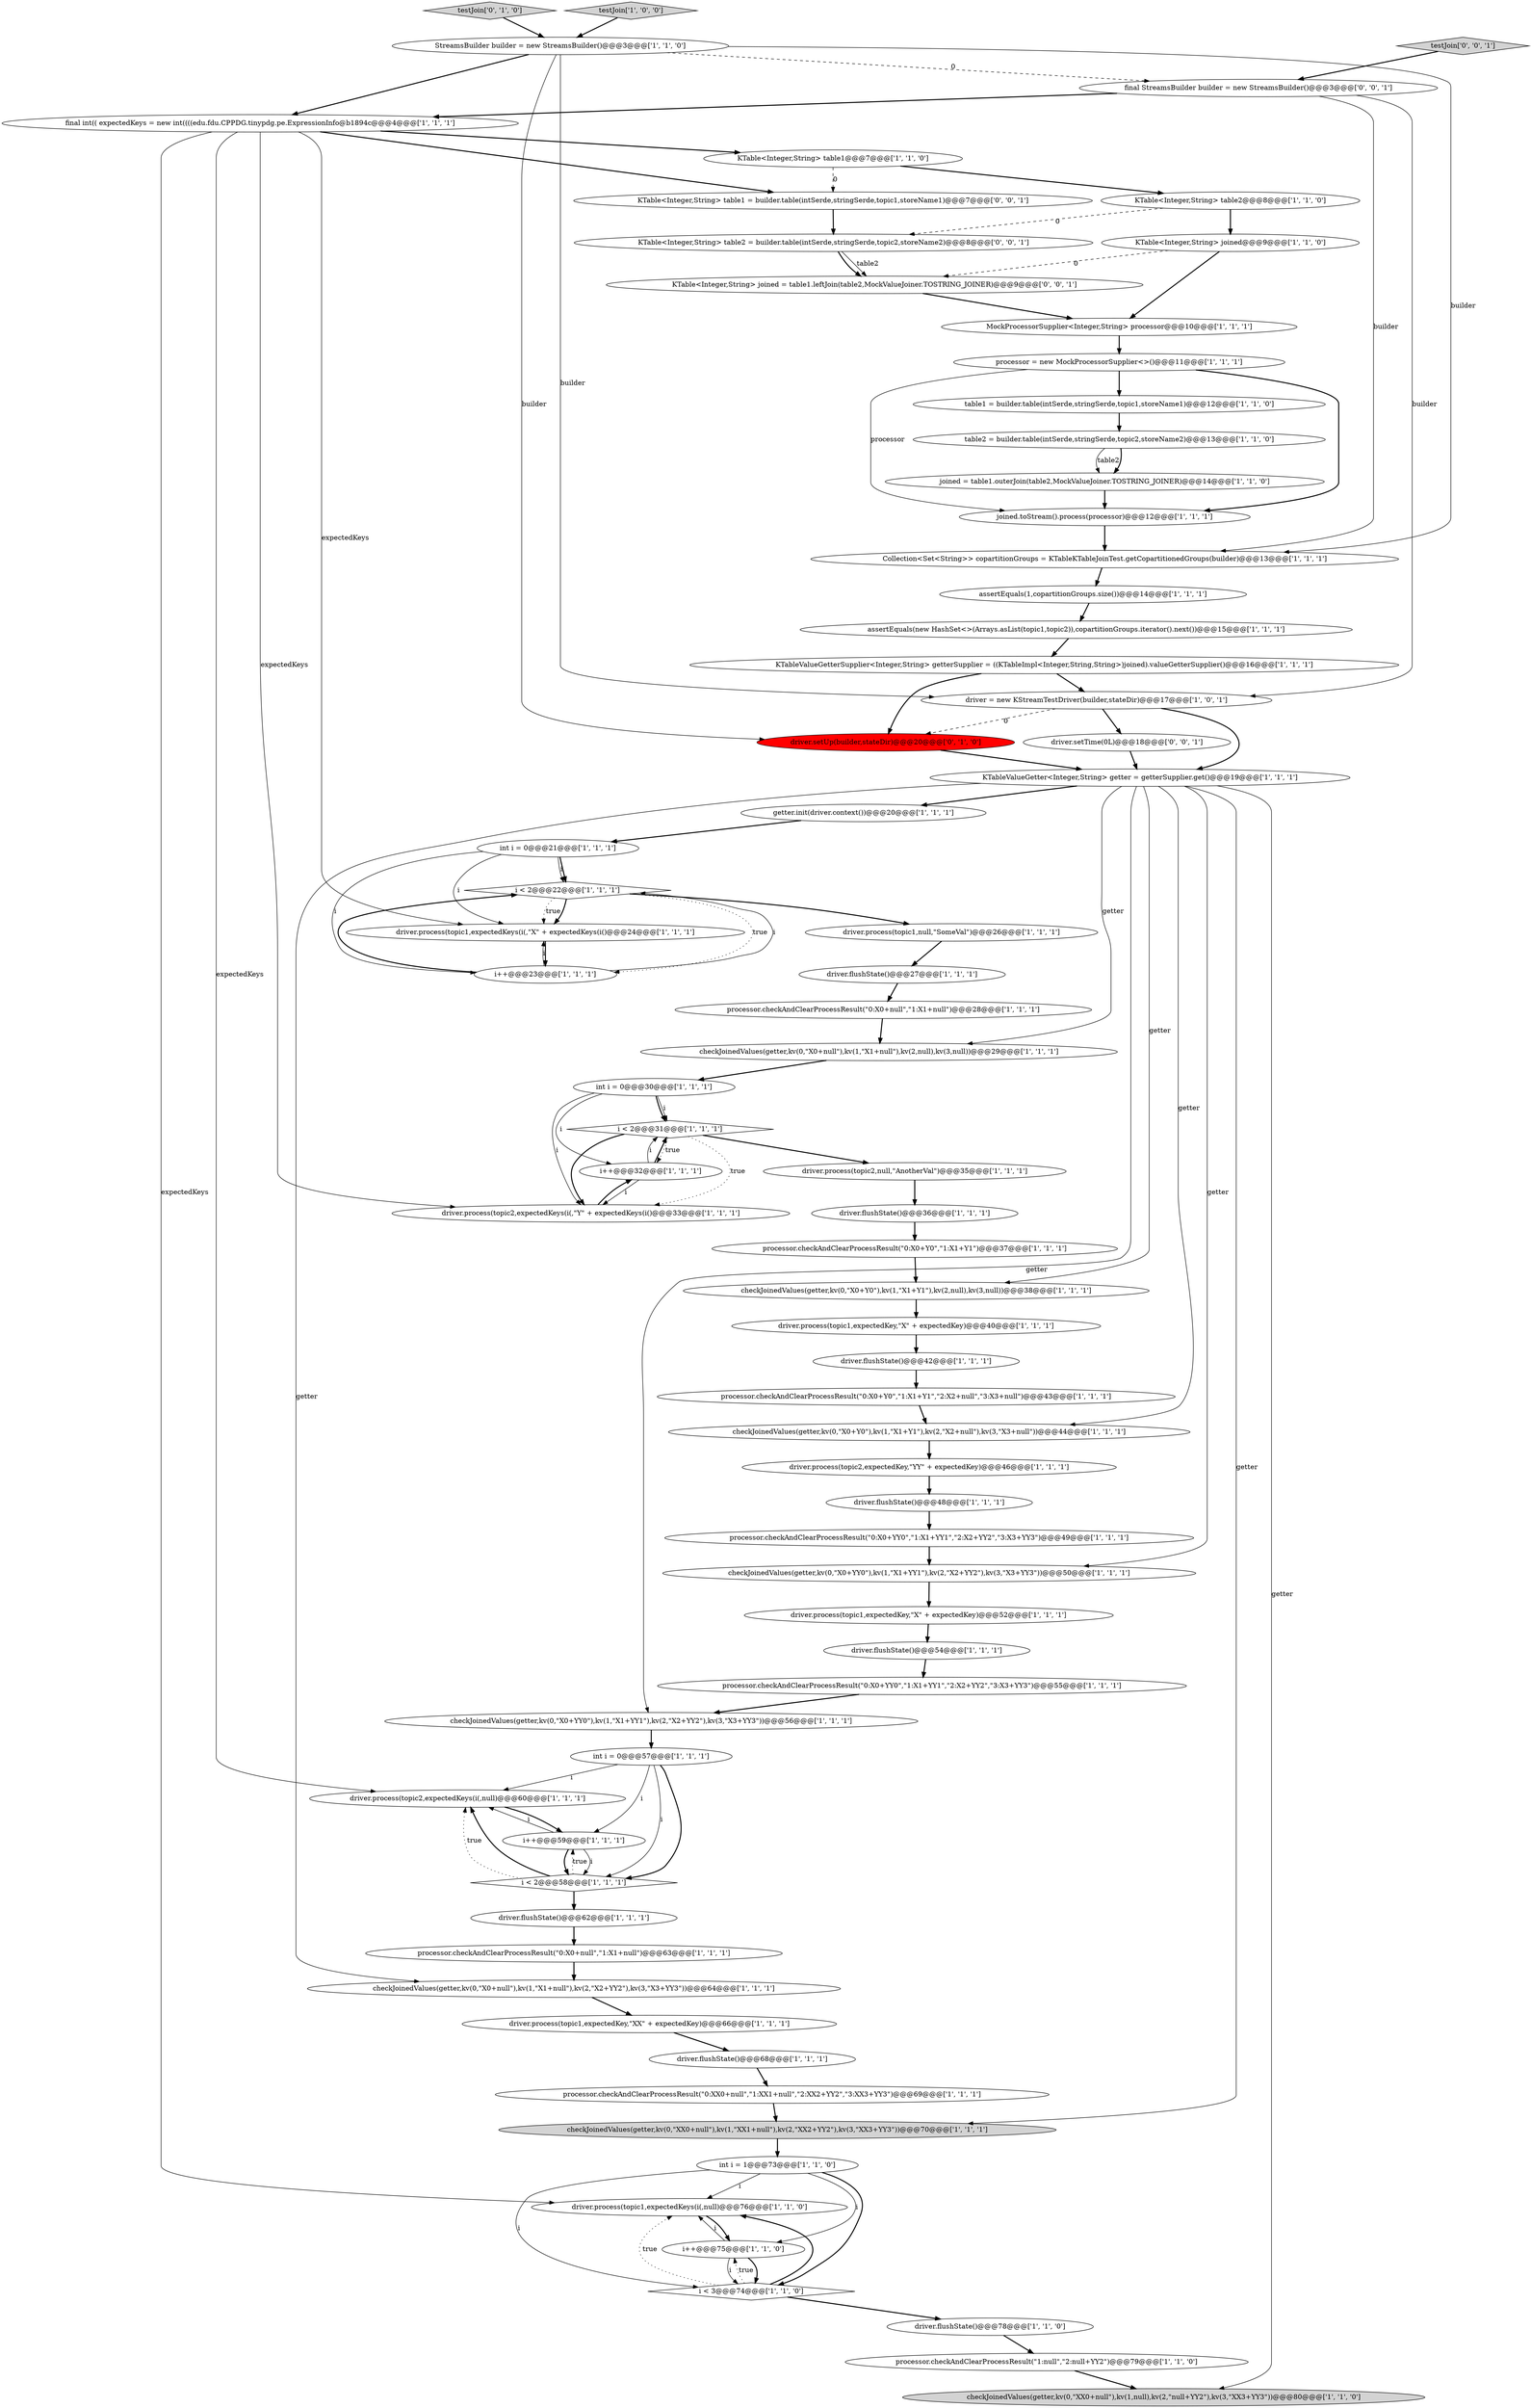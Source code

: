 digraph {
64 [style = filled, label = "driver.flushState()@@@68@@@['1', '1', '1']", fillcolor = white, shape = ellipse image = "AAA0AAABBB1BBB"];
37 [style = filled, label = "int i = 0@@@57@@@['1', '1', '1']", fillcolor = white, shape = ellipse image = "AAA0AAABBB1BBB"];
12 [style = filled, label = "driver.process(topic1,expectedKey,\"X\" + expectedKey)@@@40@@@['1', '1', '1']", fillcolor = white, shape = ellipse image = "AAA0AAABBB1BBB"];
55 [style = filled, label = "int i = 0@@@21@@@['1', '1', '1']", fillcolor = white, shape = ellipse image = "AAA0AAABBB1BBB"];
27 [style = filled, label = "checkJoinedValues(getter,kv(0,\"X0+null\"),kv(1,\"X1+null\"),kv(2,\"X2+YY2\"),kv(3,\"X3+YY3\"))@@@64@@@['1', '1', '1']", fillcolor = white, shape = ellipse image = "AAA0AAABBB1BBB"];
33 [style = filled, label = "joined = table1.outerJoin(table2,MockValueJoiner.TOSTRING_JOINER)@@@14@@@['1', '1', '0']", fillcolor = white, shape = ellipse image = "AAA0AAABBB1BBB"];
54 [style = filled, label = "processor.checkAndClearProcessResult(\"0:X0+YY0\",\"1:X1+YY1\",\"2:X2+YY2\",\"3:X3+YY3\")@@@55@@@['1', '1', '1']", fillcolor = white, shape = ellipse image = "AAA0AAABBB1BBB"];
1 [style = filled, label = "processor.checkAndClearProcessResult(\"1:null\",\"2:null+YY2\")@@@79@@@['1', '1', '0']", fillcolor = white, shape = ellipse image = "AAA0AAABBB1BBB"];
9 [style = filled, label = "driver.process(topic1,expectedKey,\"X\" + expectedKey)@@@52@@@['1', '1', '1']", fillcolor = white, shape = ellipse image = "AAA0AAABBB1BBB"];
18 [style = filled, label = "final int(( expectedKeys = new int((((edu.fdu.CPPDG.tinypdg.pe.ExpressionInfo@b1894c@@@4@@@['1', '1', '1']", fillcolor = white, shape = ellipse image = "AAA0AAABBB1BBB"];
50 [style = filled, label = "checkJoinedValues(getter,kv(0,\"X0+YY0\"),kv(1,\"X1+YY1\"),kv(2,\"X2+YY2\"),kv(3,\"X3+YY3\"))@@@50@@@['1', '1', '1']", fillcolor = white, shape = ellipse image = "AAA0AAABBB1BBB"];
5 [style = filled, label = "checkJoinedValues(getter,kv(0,\"XX0+null\"),kv(1,null),kv(2,\"null+YY2\"),kv(3,\"XX3+YY3\"))@@@80@@@['1', '1', '0']", fillcolor = lightgray, shape = ellipse image = "AAA0AAABBB1BBB"];
66 [style = filled, label = "testJoin['0', '1', '0']", fillcolor = lightgray, shape = diamond image = "AAA0AAABBB2BBB"];
63 [style = filled, label = "driver.process(topic2,expectedKeys(i(,null)@@@60@@@['1', '1', '1']", fillcolor = white, shape = ellipse image = "AAA0AAABBB1BBB"];
61 [style = filled, label = "assertEquals(new HashSet<>(Arrays.asList(topic1,topic2)),copartitionGroups.iterator().next())@@@15@@@['1', '1', '1']", fillcolor = white, shape = ellipse image = "AAA0AAABBB1BBB"];
26 [style = filled, label = "assertEquals(1,copartitionGroups.size())@@@14@@@['1', '1', '1']", fillcolor = white, shape = ellipse image = "AAA0AAABBB1BBB"];
34 [style = filled, label = "driver.flushState()@@@54@@@['1', '1', '1']", fillcolor = white, shape = ellipse image = "AAA0AAABBB1BBB"];
38 [style = filled, label = "driver.flushState()@@@48@@@['1', '1', '1']", fillcolor = white, shape = ellipse image = "AAA0AAABBB1BBB"];
42 [style = filled, label = "processor.checkAndClearProcessResult(\"0:X0+Y0\",\"1:X1+Y1\")@@@37@@@['1', '1', '1']", fillcolor = white, shape = ellipse image = "AAA0AAABBB1BBB"];
19 [style = filled, label = "driver.process(topic1,expectedKeys(i(,null)@@@76@@@['1', '1', '0']", fillcolor = white, shape = ellipse image = "AAA0AAABBB1BBB"];
45 [style = filled, label = "checkJoinedValues(getter,kv(0,\"XX0+null\"),kv(1,\"XX1+null\"),kv(2,\"XX2+YY2\"),kv(3,\"XX3+YY3\"))@@@70@@@['1', '1', '1']", fillcolor = lightgray, shape = ellipse image = "AAA0AAABBB1BBB"];
48 [style = filled, label = "i < 2@@@22@@@['1', '1', '1']", fillcolor = white, shape = diamond image = "AAA0AAABBB1BBB"];
72 [style = filled, label = "final StreamsBuilder builder = new StreamsBuilder()@@@3@@@['0', '0', '1']", fillcolor = white, shape = ellipse image = "AAA0AAABBB3BBB"];
43 [style = filled, label = "driver.process(topic1,expectedKey,\"XX\" + expectedKey)@@@66@@@['1', '1', '1']", fillcolor = white, shape = ellipse image = "AAA0AAABBB1BBB"];
13 [style = filled, label = "driver.process(topic1,expectedKeys(i(,\"X\" + expectedKeys(i()@@@24@@@['1', '1', '1']", fillcolor = white, shape = ellipse image = "AAA0AAABBB1BBB"];
28 [style = filled, label = "testJoin['1', '0', '0']", fillcolor = lightgray, shape = diamond image = "AAA0AAABBB1BBB"];
53 [style = filled, label = "getter.init(driver.context())@@@20@@@['1', '1', '1']", fillcolor = white, shape = ellipse image = "AAA0AAABBB1BBB"];
22 [style = filled, label = "processor.checkAndClearProcessResult(\"0:X0+null\",\"1:X1+null\")@@@63@@@['1', '1', '1']", fillcolor = white, shape = ellipse image = "AAA0AAABBB1BBB"];
29 [style = filled, label = "driver.flushState()@@@62@@@['1', '1', '1']", fillcolor = white, shape = ellipse image = "AAA0AAABBB1BBB"];
56 [style = filled, label = "int i = 0@@@30@@@['1', '1', '1']", fillcolor = white, shape = ellipse image = "AAA0AAABBB1BBB"];
44 [style = filled, label = "checkJoinedValues(getter,kv(0,\"X0+null\"),kv(1,\"X1+null\"),kv(2,null),kv(3,null))@@@29@@@['1', '1', '1']", fillcolor = white, shape = ellipse image = "AAA0AAABBB1BBB"];
2 [style = filled, label = "driver.process(topic2,expectedKey,\"YY\" + expectedKey)@@@46@@@['1', '1', '1']", fillcolor = white, shape = ellipse image = "AAA0AAABBB1BBB"];
32 [style = filled, label = "i++@@@75@@@['1', '1', '0']", fillcolor = white, shape = ellipse image = "AAA0AAABBB1BBB"];
46 [style = filled, label = "i < 2@@@31@@@['1', '1', '1']", fillcolor = white, shape = diamond image = "AAA0AAABBB1BBB"];
62 [style = filled, label = "checkJoinedValues(getter,kv(0,\"X0+Y0\"),kv(1,\"X1+Y1\"),kv(2,null),kv(3,null))@@@38@@@['1', '1', '1']", fillcolor = white, shape = ellipse image = "AAA0AAABBB1BBB"];
8 [style = filled, label = "driver = new KStreamTestDriver(builder,stateDir)@@@17@@@['1', '0', '1']", fillcolor = white, shape = ellipse image = "AAA0AAABBB1BBB"];
0 [style = filled, label = "int i = 1@@@73@@@['1', '1', '0']", fillcolor = white, shape = ellipse image = "AAA0AAABBB1BBB"];
25 [style = filled, label = "i++@@@32@@@['1', '1', '1']", fillcolor = white, shape = ellipse image = "AAA0AAABBB1BBB"];
23 [style = filled, label = "processor.checkAndClearProcessResult(\"0:X0+null\",\"1:X1+null\")@@@28@@@['1', '1', '1']", fillcolor = white, shape = ellipse image = "AAA0AAABBB1BBB"];
59 [style = filled, label = "i++@@@59@@@['1', '1', '1']", fillcolor = white, shape = ellipse image = "AAA0AAABBB1BBB"];
65 [style = filled, label = "driver.setUp(builder,stateDir)@@@20@@@['0', '1', '0']", fillcolor = red, shape = ellipse image = "AAA1AAABBB2BBB"];
15 [style = filled, label = "KTable<Integer,String> table2@@@8@@@['1', '1', '0']", fillcolor = white, shape = ellipse image = "AAA0AAABBB1BBB"];
21 [style = filled, label = "table2 = builder.table(intSerde,stringSerde,topic2,storeName2)@@@13@@@['1', '1', '0']", fillcolor = white, shape = ellipse image = "AAA0AAABBB1BBB"];
58 [style = filled, label = "KTableValueGetter<Integer,String> getter = getterSupplier.get()@@@19@@@['1', '1', '1']", fillcolor = white, shape = ellipse image = "AAA0AAABBB1BBB"];
3 [style = filled, label = "checkJoinedValues(getter,kv(0,\"X0+Y0\"),kv(1,\"X1+Y1\"),kv(2,\"X2+null\"),kv(3,\"X3+null\"))@@@44@@@['1', '1', '1']", fillcolor = white, shape = ellipse image = "AAA0AAABBB1BBB"];
4 [style = filled, label = "joined.toStream().process(processor)@@@12@@@['1', '1', '1']", fillcolor = white, shape = ellipse image = "AAA0AAABBB1BBB"];
11 [style = filled, label = "processor.checkAndClearProcessResult(\"0:X0+YY0\",\"1:X1+YY1\",\"2:X2+YY2\",\"3:X3+YY3\")@@@49@@@['1', '1', '1']", fillcolor = white, shape = ellipse image = "AAA0AAABBB1BBB"];
14 [style = filled, label = "i++@@@23@@@['1', '1', '1']", fillcolor = white, shape = ellipse image = "AAA0AAABBB1BBB"];
41 [style = filled, label = "processor = new MockProcessorSupplier<>()@@@11@@@['1', '1', '1']", fillcolor = white, shape = ellipse image = "AAA0AAABBB1BBB"];
6 [style = filled, label = "driver.flushState()@@@27@@@['1', '1', '1']", fillcolor = white, shape = ellipse image = "AAA0AAABBB1BBB"];
7 [style = filled, label = "KTableValueGetterSupplier<Integer,String> getterSupplier = ((KTableImpl<Integer,String,String>)joined).valueGetterSupplier()@@@16@@@['1', '1', '1']", fillcolor = white, shape = ellipse image = "AAA0AAABBB1BBB"];
20 [style = filled, label = "i < 3@@@74@@@['1', '1', '0']", fillcolor = white, shape = diamond image = "AAA0AAABBB1BBB"];
24 [style = filled, label = "MockProcessorSupplier<Integer,String> processor@@@10@@@['1', '1', '1']", fillcolor = white, shape = ellipse image = "AAA0AAABBB1BBB"];
68 [style = filled, label = "driver.setTime(0L)@@@18@@@['0', '0', '1']", fillcolor = white, shape = ellipse image = "AAA0AAABBB3BBB"];
31 [style = filled, label = "driver.process(topic1,null,\"SomeVal\")@@@26@@@['1', '1', '1']", fillcolor = white, shape = ellipse image = "AAA0AAABBB1BBB"];
57 [style = filled, label = "driver.process(topic2,null,\"AnotherVal\")@@@35@@@['1', '1', '1']", fillcolor = white, shape = ellipse image = "AAA0AAABBB1BBB"];
70 [style = filled, label = "testJoin['0', '0', '1']", fillcolor = lightgray, shape = diamond image = "AAA0AAABBB3BBB"];
10 [style = filled, label = "i < 2@@@58@@@['1', '1', '1']", fillcolor = white, shape = diamond image = "AAA0AAABBB1BBB"];
47 [style = filled, label = "KTable<Integer,String> table1@@@7@@@['1', '1', '0']", fillcolor = white, shape = ellipse image = "AAA0AAABBB1BBB"];
51 [style = filled, label = "Collection<Set<String>> copartitionGroups = KTableKTableJoinTest.getCopartitionedGroups(builder)@@@13@@@['1', '1', '1']", fillcolor = white, shape = ellipse image = "AAA0AAABBB1BBB"];
36 [style = filled, label = "processor.checkAndClearProcessResult(\"0:X0+Y0\",\"1:X1+Y1\",\"2:X2+null\",\"3:X3+null\")@@@43@@@['1', '1', '1']", fillcolor = white, shape = ellipse image = "AAA0AAABBB1BBB"];
49 [style = filled, label = "driver.flushState()@@@42@@@['1', '1', '1']", fillcolor = white, shape = ellipse image = "AAA0AAABBB1BBB"];
69 [style = filled, label = "KTable<Integer,String> joined = table1.leftJoin(table2,MockValueJoiner.TOSTRING_JOINER)@@@9@@@['0', '0', '1']", fillcolor = white, shape = ellipse image = "AAA0AAABBB3BBB"];
60 [style = filled, label = "driver.process(topic2,expectedKeys(i(,\"Y\" + expectedKeys(i()@@@33@@@['1', '1', '1']", fillcolor = white, shape = ellipse image = "AAA0AAABBB1BBB"];
30 [style = filled, label = "driver.flushState()@@@36@@@['1', '1', '1']", fillcolor = white, shape = ellipse image = "AAA0AAABBB1BBB"];
35 [style = filled, label = "table1 = builder.table(intSerde,stringSerde,topic1,storeName1)@@@12@@@['1', '1', '0']", fillcolor = white, shape = ellipse image = "AAA0AAABBB1BBB"];
39 [style = filled, label = "driver.flushState()@@@78@@@['1', '1', '0']", fillcolor = white, shape = ellipse image = "AAA0AAABBB1BBB"];
40 [style = filled, label = "checkJoinedValues(getter,kv(0,\"X0+YY0\"),kv(1,\"X1+YY1\"),kv(2,\"X2+YY2\"),kv(3,\"X3+YY3\"))@@@56@@@['1', '1', '1']", fillcolor = white, shape = ellipse image = "AAA0AAABBB1BBB"];
17 [style = filled, label = "StreamsBuilder builder = new StreamsBuilder()@@@3@@@['1', '1', '0']", fillcolor = white, shape = ellipse image = "AAA0AAABBB1BBB"];
67 [style = filled, label = "KTable<Integer,String> table1 = builder.table(intSerde,stringSerde,topic1,storeName1)@@@7@@@['0', '0', '1']", fillcolor = white, shape = ellipse image = "AAA0AAABBB3BBB"];
71 [style = filled, label = "KTable<Integer,String> table2 = builder.table(intSerde,stringSerde,topic2,storeName2)@@@8@@@['0', '0', '1']", fillcolor = white, shape = ellipse image = "AAA0AAABBB3BBB"];
16 [style = filled, label = "processor.checkAndClearProcessResult(\"0:XX0+null\",\"1:XX1+null\",\"2:XX2+YY2\",\"3:XX3+YY3\")@@@69@@@['1', '1', '1']", fillcolor = white, shape = ellipse image = "AAA0AAABBB1BBB"];
52 [style = filled, label = "KTable<Integer,String> joined@@@9@@@['1', '1', '0']", fillcolor = white, shape = ellipse image = "AAA0AAABBB1BBB"];
1->5 [style = bold, label=""];
58->27 [style = solid, label="getter"];
55->48 [style = solid, label="i"];
58->62 [style = solid, label="getter"];
37->63 [style = solid, label="i"];
47->67 [style = dashed, label="0"];
58->5 [style = solid, label="getter"];
18->63 [style = solid, label="expectedKeys"];
48->14 [style = dotted, label="true"];
67->71 [style = bold, label=""];
64->16 [style = bold, label=""];
17->51 [style = solid, label="builder"];
7->8 [style = bold, label=""];
37->59 [style = solid, label="i"];
10->63 [style = dotted, label="true"];
14->48 [style = solid, label="i"];
52->24 [style = bold, label=""];
55->48 [style = bold, label=""];
31->6 [style = bold, label=""];
15->52 [style = bold, label=""];
17->65 [style = solid, label="builder"];
59->10 [style = solid, label="i"];
45->0 [style = bold, label=""];
51->26 [style = bold, label=""];
26->61 [style = bold, label=""];
72->18 [style = bold, label=""];
13->14 [style = bold, label=""];
32->20 [style = bold, label=""];
14->48 [style = bold, label=""];
49->36 [style = bold, label=""];
40->37 [style = bold, label=""];
23->44 [style = bold, label=""];
72->51 [style = solid, label="builder"];
58->40 [style = solid, label="getter"];
56->46 [style = solid, label="i"];
72->8 [style = solid, label="builder"];
38->11 [style = bold, label=""];
16->45 [style = bold, label=""];
48->13 [style = dotted, label="true"];
30->42 [style = bold, label=""];
34->54 [style = bold, label=""];
41->4 [style = bold, label=""];
56->46 [style = bold, label=""];
56->25 [style = solid, label="i"];
35->21 [style = bold, label=""];
46->60 [style = bold, label=""];
18->60 [style = solid, label="expectedKeys"];
32->19 [style = solid, label="i"];
21->33 [style = solid, label="table2"];
3->2 [style = bold, label=""];
18->13 [style = solid, label="expectedKeys"];
61->7 [style = bold, label=""];
57->30 [style = bold, label=""];
20->39 [style = bold, label=""];
0->20 [style = bold, label=""];
59->10 [style = bold, label=""];
48->13 [style = bold, label=""];
20->19 [style = bold, label=""];
55->14 [style = solid, label="i"];
17->8 [style = solid, label="builder"];
59->63 [style = solid, label="i"];
25->46 [style = solid, label="i"];
46->25 [style = dotted, label="true"];
54->40 [style = bold, label=""];
58->44 [style = solid, label="getter"];
44->56 [style = bold, label=""];
58->45 [style = solid, label="getter"];
56->60 [style = solid, label="i"];
46->60 [style = dotted, label="true"];
27->43 [style = bold, label=""];
18->47 [style = bold, label=""];
63->59 [style = bold, label=""];
37->10 [style = bold, label=""];
6->23 [style = bold, label=""];
0->32 [style = solid, label="i"];
33->4 [style = bold, label=""];
0->20 [style = solid, label="i"];
25->60 [style = solid, label="i"];
52->69 [style = dashed, label="0"];
24->41 [style = bold, label=""];
60->25 [style = bold, label=""];
48->31 [style = bold, label=""];
12->49 [style = bold, label=""];
18->19 [style = solid, label="expectedKeys"];
58->53 [style = bold, label=""];
19->32 [style = bold, label=""];
32->20 [style = solid, label="i"];
69->24 [style = bold, label=""];
71->69 [style = solid, label="table2"];
28->17 [style = bold, label=""];
11->50 [style = bold, label=""];
39->1 [style = bold, label=""];
18->67 [style = bold, label=""];
55->13 [style = solid, label="i"];
20->19 [style = dotted, label="true"];
70->72 [style = bold, label=""];
42->62 [style = bold, label=""];
37->10 [style = solid, label="i"];
4->51 [style = bold, label=""];
46->57 [style = bold, label=""];
41->35 [style = bold, label=""];
53->55 [style = bold, label=""];
8->65 [style = dashed, label="0"];
14->13 [style = solid, label="i"];
43->64 [style = bold, label=""];
47->15 [style = bold, label=""];
50->9 [style = bold, label=""];
17->72 [style = dashed, label="0"];
8->58 [style = bold, label=""];
21->33 [style = bold, label=""];
41->4 [style = solid, label="processor"];
10->59 [style = dotted, label="true"];
10->63 [style = bold, label=""];
15->71 [style = dashed, label="0"];
36->3 [style = bold, label=""];
25->46 [style = bold, label=""];
71->69 [style = bold, label=""];
7->65 [style = bold, label=""];
2->38 [style = bold, label=""];
58->50 [style = solid, label="getter"];
65->58 [style = bold, label=""];
66->17 [style = bold, label=""];
8->68 [style = bold, label=""];
62->12 [style = bold, label=""];
10->29 [style = bold, label=""];
22->27 [style = bold, label=""];
29->22 [style = bold, label=""];
0->19 [style = solid, label="i"];
20->32 [style = dotted, label="true"];
58->3 [style = solid, label="getter"];
17->18 [style = bold, label=""];
68->58 [style = bold, label=""];
9->34 [style = bold, label=""];
}
